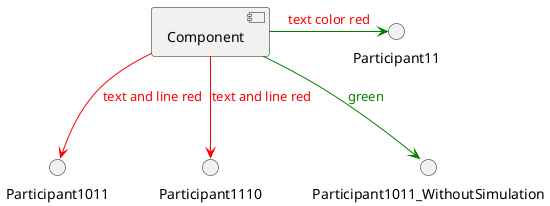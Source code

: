 {
  "sha1": "f5e5lr222gkqj8q4mxjc444r9aml51j",
  "insertion": {
    "when": "2024-06-01T09:03:05.530Z",
    "url": "https://forum.plantuml.net/13245/skinparam-arrowcolor-cannot-combined-multiple-stereotypes",
    "user": "plantuml@gmail.com"
  }
}
@startuml

skinparam Arrow {
  Color #Green
  FontColor #Green

  Color<<v1.0>> #Red
  Color<<v1.1>> text:Red
}

[Component]

Component -RIGHT-> Participant11<<v1.1>> : text color red
Component -DOWN-> Participant1011<<v1.0>><<v1.1>> : text and line red
Component -DOWN-> Participant1110<<v1.1>><<v1.0>> : text and line red
Component -DOWN-> Participant1011_WithoutSimulation: green

@enduml
